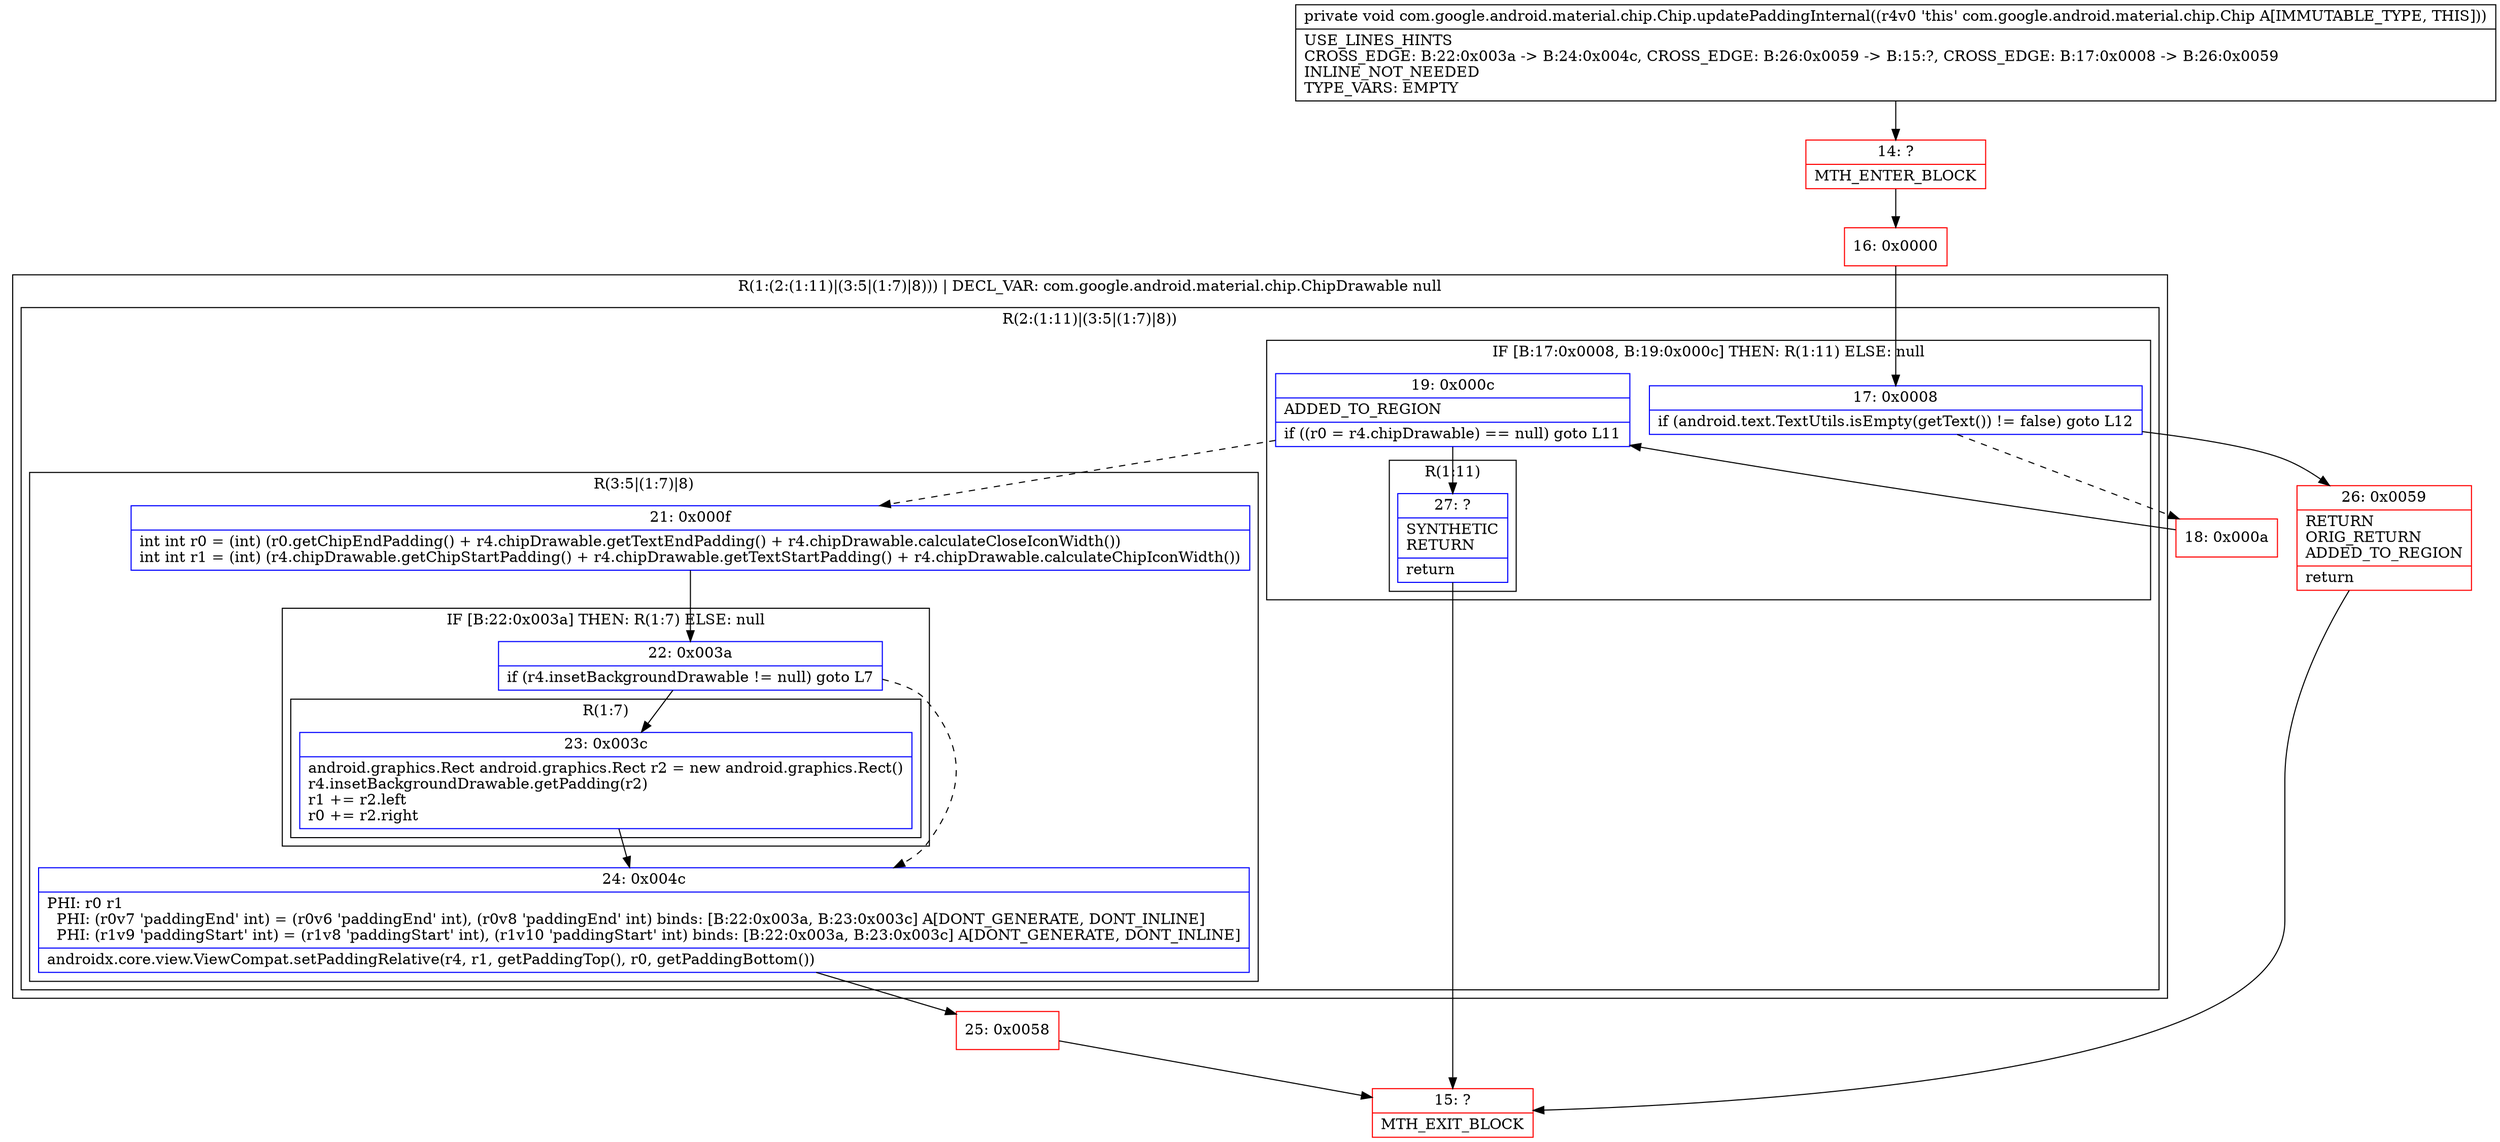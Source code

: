 digraph "CFG forcom.google.android.material.chip.Chip.updatePaddingInternal()V" {
subgraph cluster_Region_1298333986 {
label = "R(1:(2:(1:11)|(3:5|(1:7)|8))) | DECL_VAR: com.google.android.material.chip.ChipDrawable null\l";
node [shape=record,color=blue];
subgraph cluster_Region_400124705 {
label = "R(2:(1:11)|(3:5|(1:7)|8))";
node [shape=record,color=blue];
subgraph cluster_IfRegion_808486558 {
label = "IF [B:17:0x0008, B:19:0x000c] THEN: R(1:11) ELSE: null";
node [shape=record,color=blue];
Node_17 [shape=record,label="{17\:\ 0x0008|if (android.text.TextUtils.isEmpty(getText()) != false) goto L12\l}"];
Node_19 [shape=record,label="{19\:\ 0x000c|ADDED_TO_REGION\l|if ((r0 = r4.chipDrawable) == null) goto L11\l}"];
subgraph cluster_Region_962609710 {
label = "R(1:11)";
node [shape=record,color=blue];
Node_27 [shape=record,label="{27\:\ ?|SYNTHETIC\lRETURN\l|return\l}"];
}
}
subgraph cluster_Region_2080698112 {
label = "R(3:5|(1:7)|8)";
node [shape=record,color=blue];
Node_21 [shape=record,label="{21\:\ 0x000f|int int r0 = (int) (r0.getChipEndPadding() + r4.chipDrawable.getTextEndPadding() + r4.chipDrawable.calculateCloseIconWidth())\lint int r1 = (int) (r4.chipDrawable.getChipStartPadding() + r4.chipDrawable.getTextStartPadding() + r4.chipDrawable.calculateChipIconWidth())\l}"];
subgraph cluster_IfRegion_1826569777 {
label = "IF [B:22:0x003a] THEN: R(1:7) ELSE: null";
node [shape=record,color=blue];
Node_22 [shape=record,label="{22\:\ 0x003a|if (r4.insetBackgroundDrawable != null) goto L7\l}"];
subgraph cluster_Region_725373155 {
label = "R(1:7)";
node [shape=record,color=blue];
Node_23 [shape=record,label="{23\:\ 0x003c|android.graphics.Rect android.graphics.Rect r2 = new android.graphics.Rect()\lr4.insetBackgroundDrawable.getPadding(r2)\lr1 += r2.left\lr0 += r2.right\l}"];
}
}
Node_24 [shape=record,label="{24\:\ 0x004c|PHI: r0 r1 \l  PHI: (r0v7 'paddingEnd' int) = (r0v6 'paddingEnd' int), (r0v8 'paddingEnd' int) binds: [B:22:0x003a, B:23:0x003c] A[DONT_GENERATE, DONT_INLINE]\l  PHI: (r1v9 'paddingStart' int) = (r1v8 'paddingStart' int), (r1v10 'paddingStart' int) binds: [B:22:0x003a, B:23:0x003c] A[DONT_GENERATE, DONT_INLINE]\l|androidx.core.view.ViewCompat.setPaddingRelative(r4, r1, getPaddingTop(), r0, getPaddingBottom())\l}"];
}
}
}
Node_14 [shape=record,color=red,label="{14\:\ ?|MTH_ENTER_BLOCK\l}"];
Node_16 [shape=record,color=red,label="{16\:\ 0x0000}"];
Node_18 [shape=record,color=red,label="{18\:\ 0x000a}"];
Node_25 [shape=record,color=red,label="{25\:\ 0x0058}"];
Node_15 [shape=record,color=red,label="{15\:\ ?|MTH_EXIT_BLOCK\l}"];
Node_26 [shape=record,color=red,label="{26\:\ 0x0059|RETURN\lORIG_RETURN\lADDED_TO_REGION\l|return\l}"];
MethodNode[shape=record,label="{private void com.google.android.material.chip.Chip.updatePaddingInternal((r4v0 'this' com.google.android.material.chip.Chip A[IMMUTABLE_TYPE, THIS]))  | USE_LINES_HINTS\lCROSS_EDGE: B:22:0x003a \-\> B:24:0x004c, CROSS_EDGE: B:26:0x0059 \-\> B:15:?, CROSS_EDGE: B:17:0x0008 \-\> B:26:0x0059\lINLINE_NOT_NEEDED\lTYPE_VARS: EMPTY\l}"];
MethodNode -> Node_14;Node_17 -> Node_18[style=dashed];
Node_17 -> Node_26;
Node_19 -> Node_21[style=dashed];
Node_19 -> Node_27;
Node_27 -> Node_15;
Node_21 -> Node_22;
Node_22 -> Node_23;
Node_22 -> Node_24[style=dashed];
Node_23 -> Node_24;
Node_24 -> Node_25;
Node_14 -> Node_16;
Node_16 -> Node_17;
Node_18 -> Node_19;
Node_25 -> Node_15;
Node_26 -> Node_15;
}

